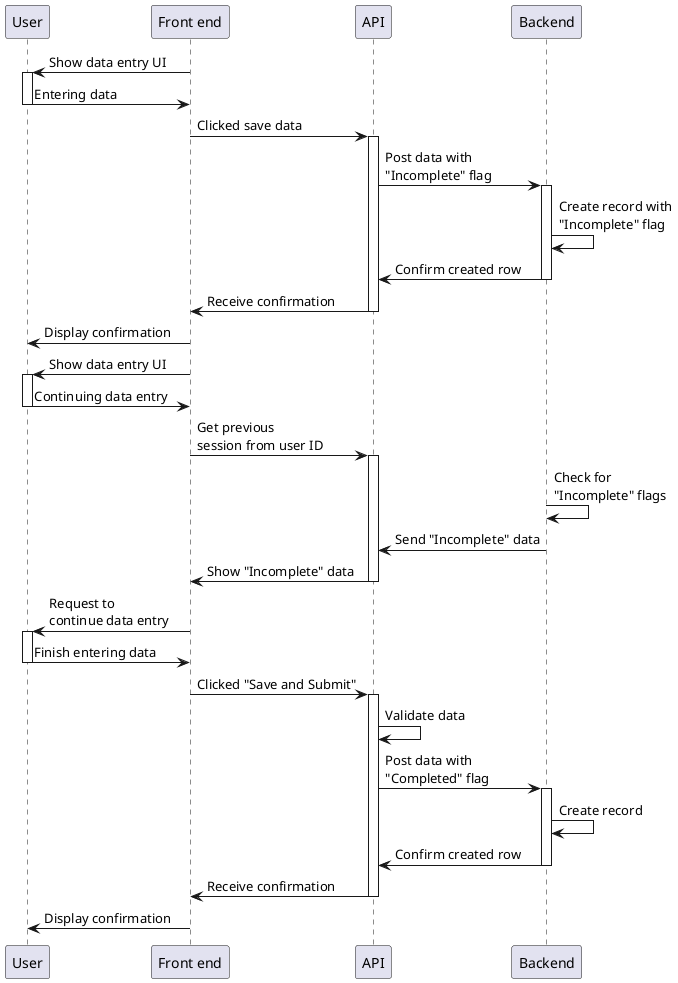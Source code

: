 @startuml

' Logged in user enters data manually in more than one session.

participant "User" as u
participant "Front end" as f
participant "API" as api
participant "Backend" as db

f -> u ++: Show data entry UI
u -> f --: Entering data
f -> api ++: Clicked save data
api -> db ++: Post data with\n"Incomplete" flag
db -> db : Create record with\n"Incomplete" flag
db -> api --: Confirm created row
api -> f --: Receive confirmation
f -> u --: Display confirmation

f -> u ++: Show data entry UI
u -> f --: Continuing data entry
f -> api ++: Get previous\nsession from user ID
db -> db : Check for\n"Incomplete" flags
db -> api --: Send "Incomplete" data
api -> f --: Show "Incomplete" data
f -> u ++: Request to \ncontinue data entry
u -> f --: Finish entering data
f -> api ++: Clicked "Save and Submit"
api -> api : Validate data
api -> db ++: Post data with\n"Completed" flag
db -> db : Create record
db -> api --: Confirm created row
api -> f --: Receive confirmation
f -> u --: Display confirmation
@enduml
